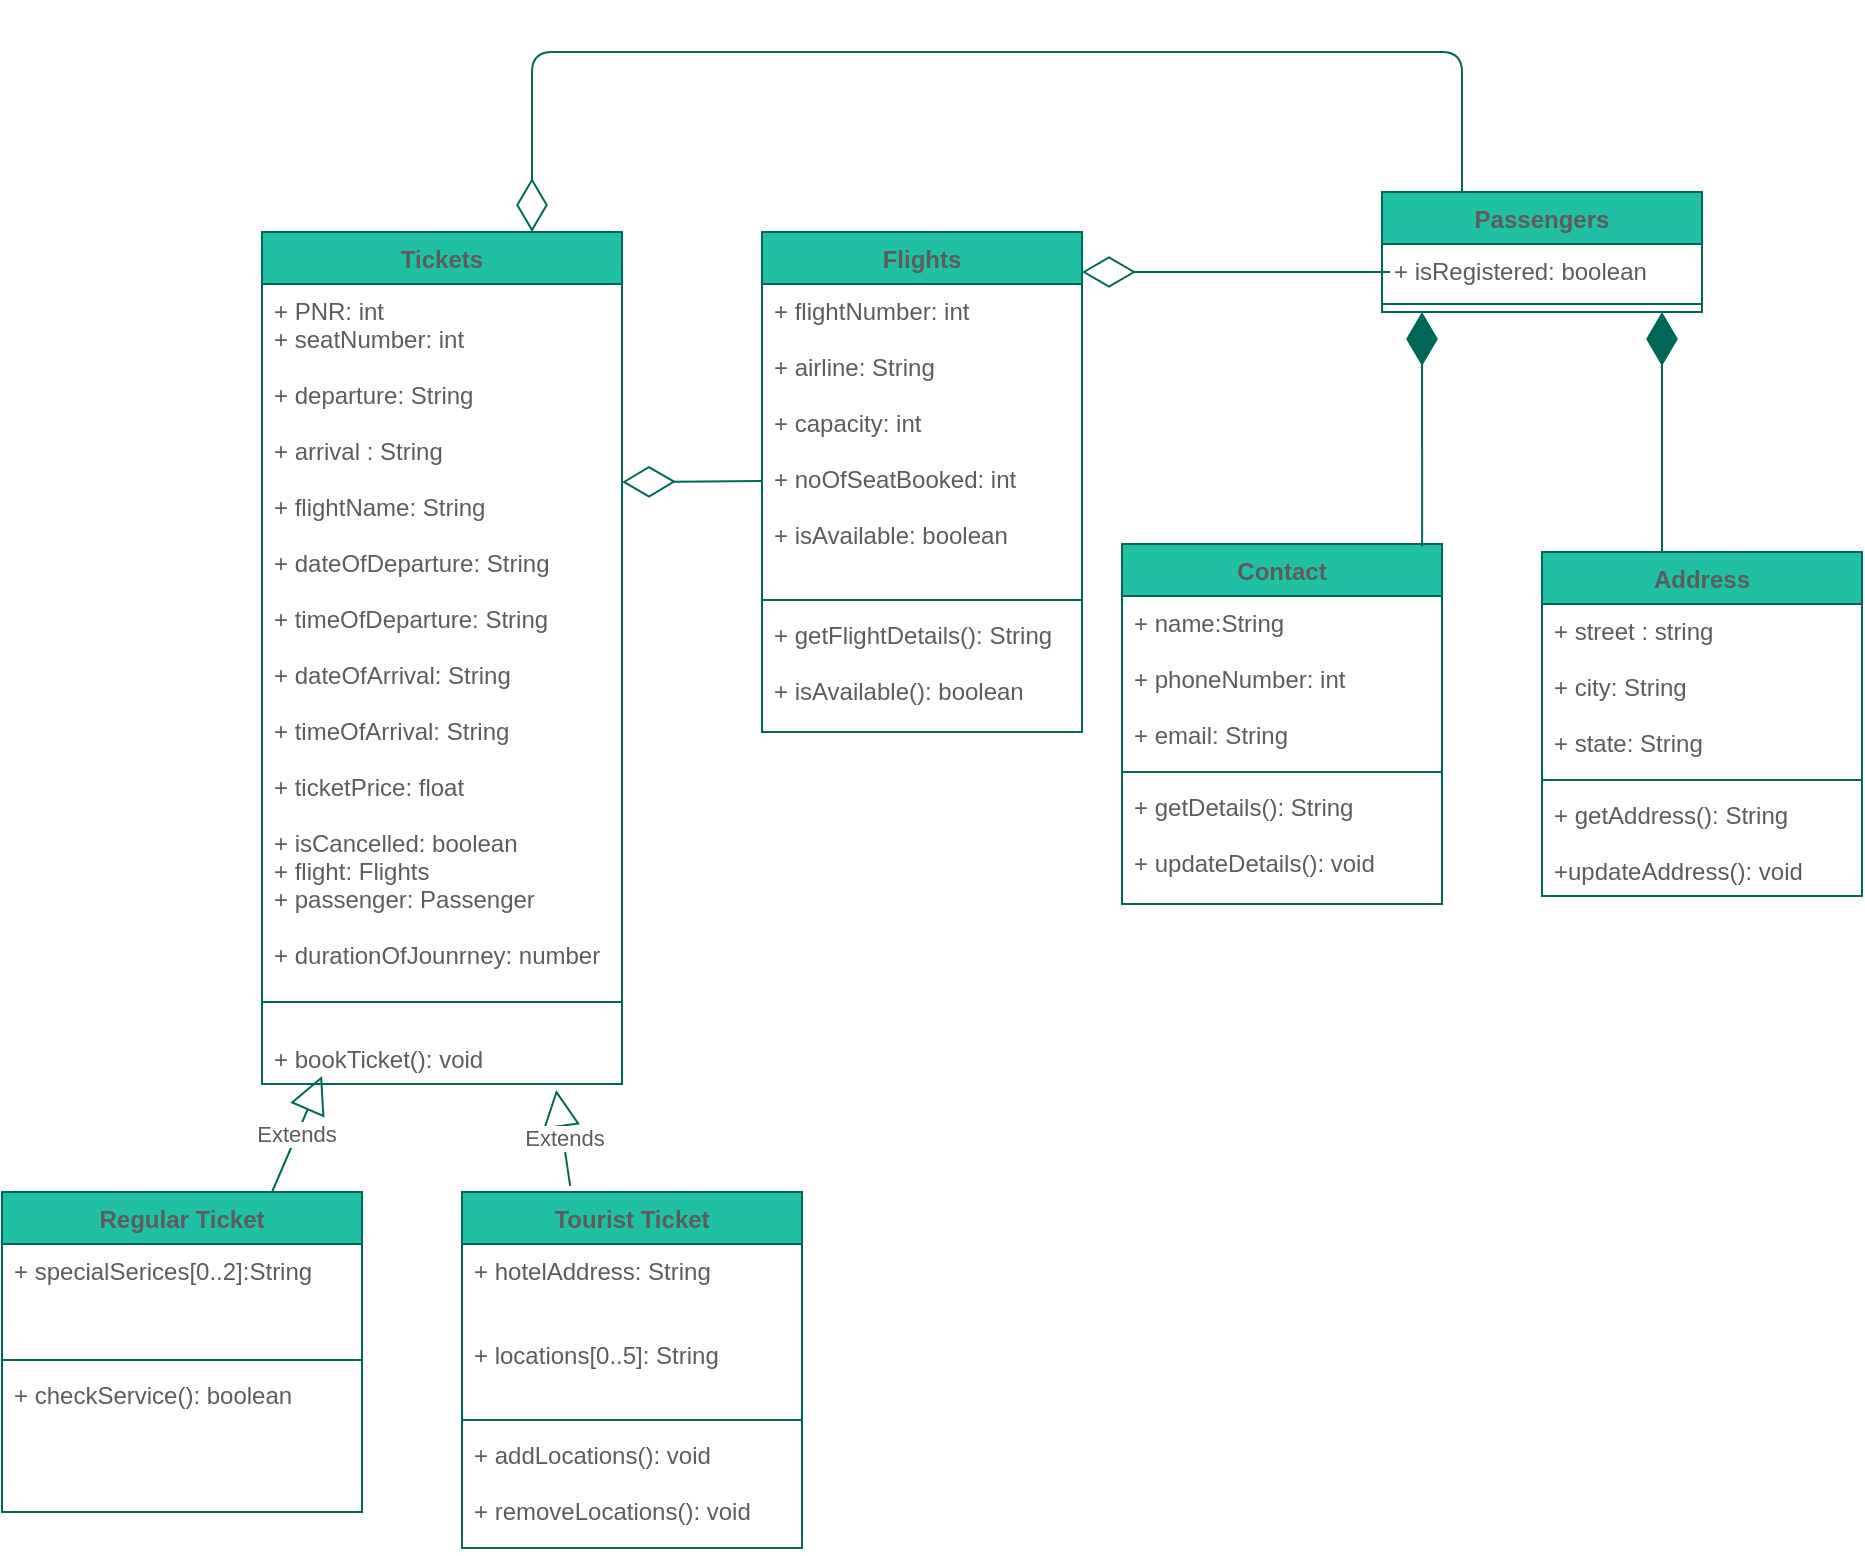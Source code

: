 <mxfile version="14.7.3" type="device"><diagram id="C5RBs43oDa-KdzZeNtuy" name="Page-1"><mxGraphModel dx="1935" dy="485" grid="1" gridSize="10" guides="1" tooltips="1" connect="1" arrows="1" fold="1" page="1" pageScale="1" pageWidth="827" pageHeight="1169" math="0" shadow="0"><root><mxCell id="WIyWlLk6GJQsqaUBKTNV-0"/><mxCell id="WIyWlLk6GJQsqaUBKTNV-1" parent="WIyWlLk6GJQsqaUBKTNV-0"/><mxCell id="CBcTDxzqHex4aIdPuvBg-0" value="Tickets" style="swimlane;fontStyle=1;align=center;verticalAlign=top;childLayout=stackLayout;horizontal=1;startSize=26;horizontalStack=0;resizeParent=1;resizeParentMax=0;resizeLast=0;collapsible=1;marginBottom=0;fillColor=#21C0A5;strokeColor=#006658;fontColor=#5C5C5C;" parent="WIyWlLk6GJQsqaUBKTNV-1" vertex="1"><mxGeometry x="10" y="290" width="180" height="426" as="geometry"/></mxCell><mxCell id="CBcTDxzqHex4aIdPuvBg-1" value="+ PNR: int&#xA;+ seatNumber: int&#xA;&#xA;+ departure: String&#xA;&#xA;+ arrival : String&#xA;&#xA;+ flightName: String&#xA;&#xA;+ dateOfDeparture: String&#xA;&#xA;+ timeOfDeparture: String&#xA;&#xA;+ dateOfArrival: String&#xA;&#xA;+ timeOfArrival: String&#xA;&#xA;+ ticketPrice: float&#xA;&#xA;+ isCancelled: boolean&#xA;+ flight: Flights&#xA;+ passenger: Passenger&#xA;&#xA;+ durationOfJounrney: number&#xA;&#xA;" style="text;strokeColor=none;fillColor=none;align=left;verticalAlign=top;spacingLeft=4;spacingRight=4;overflow=hidden;rotatable=0;points=[[0,0.5],[1,0.5]];portConstraint=eastwest;fontColor=#5C5C5C;" parent="CBcTDxzqHex4aIdPuvBg-0" vertex="1"><mxGeometry y="26" width="180" height="344" as="geometry"/></mxCell><mxCell id="CBcTDxzqHex4aIdPuvBg-2" value="" style="line;strokeWidth=1;fillColor=none;align=left;verticalAlign=middle;spacingTop=-1;spacingLeft=3;spacingRight=3;rotatable=0;labelPosition=right;points=[];portConstraint=eastwest;strokeColor=#006658;fontColor=#5C5C5C;" parent="CBcTDxzqHex4aIdPuvBg-0" vertex="1"><mxGeometry y="370" width="180" height="30" as="geometry"/></mxCell><mxCell id="CBcTDxzqHex4aIdPuvBg-3" value="+ bookTicket(): void" style="text;strokeColor=none;fillColor=none;align=left;verticalAlign=top;spacingLeft=4;spacingRight=4;overflow=hidden;rotatable=0;points=[[0,0.5],[1,0.5]];portConstraint=eastwest;fontColor=#5C5C5C;" parent="CBcTDxzqHex4aIdPuvBg-0" vertex="1"><mxGeometry y="400" width="180" height="26" as="geometry"/></mxCell><mxCell id="CBcTDxzqHex4aIdPuvBg-4" value="Flights" style="swimlane;fontStyle=1;align=center;verticalAlign=top;childLayout=stackLayout;horizontal=1;startSize=26;horizontalStack=0;resizeParent=1;resizeParentMax=0;resizeLast=0;collapsible=1;marginBottom=0;fillColor=#21C0A5;strokeColor=#006658;fontColor=#5C5C5C;" parent="WIyWlLk6GJQsqaUBKTNV-1" vertex="1"><mxGeometry x="260" y="290" width="160" height="250" as="geometry"/></mxCell><mxCell id="CBcTDxzqHex4aIdPuvBg-5" value="+ flightNumber: int&#xA;&#xA;+ airline: String&#xA;&#xA;+ capacity: int&#xA;&#xA;+ noOfSeatBooked: int&#xA;&#xA;+ isAvailable: boolean&#xA;" style="text;strokeColor=none;fillColor=none;align=left;verticalAlign=top;spacingLeft=4;spacingRight=4;overflow=hidden;rotatable=0;points=[[0,0.5],[1,0.5]];portConstraint=eastwest;fontColor=#5C5C5C;" parent="CBcTDxzqHex4aIdPuvBg-4" vertex="1"><mxGeometry y="26" width="160" height="154" as="geometry"/></mxCell><mxCell id="CBcTDxzqHex4aIdPuvBg-6" value="" style="line;strokeWidth=1;fillColor=none;align=left;verticalAlign=middle;spacingTop=-1;spacingLeft=3;spacingRight=3;rotatable=0;labelPosition=right;points=[];portConstraint=eastwest;strokeColor=#006658;fontColor=#5C5C5C;" parent="CBcTDxzqHex4aIdPuvBg-4" vertex="1"><mxGeometry y="180" width="160" height="8" as="geometry"/></mxCell><mxCell id="CBcTDxzqHex4aIdPuvBg-7" value="+ getFlightDetails(): String&#xA;&#xA;+ isAvailable(): boolean&#xA;" style="text;strokeColor=none;fillColor=none;align=left;verticalAlign=top;spacingLeft=4;spacingRight=4;overflow=hidden;rotatable=0;points=[[0,0.5],[1,0.5]];portConstraint=eastwest;fontColor=#5C5C5C;" parent="CBcTDxzqHex4aIdPuvBg-4" vertex="1"><mxGeometry y="188" width="160" height="62" as="geometry"/></mxCell><mxCell id="CBcTDxzqHex4aIdPuvBg-8" value="Passengers" style="swimlane;fontStyle=1;align=center;verticalAlign=top;childLayout=stackLayout;horizontal=1;startSize=26;horizontalStack=0;resizeParent=1;resizeParentMax=0;resizeLast=0;collapsible=1;marginBottom=0;fillColor=#21C0A5;strokeColor=#006658;fontColor=#5C5C5C;" parent="WIyWlLk6GJQsqaUBKTNV-1" vertex="1"><mxGeometry x="570" y="270" width="160" height="60" as="geometry"/></mxCell><mxCell id="CBcTDxzqHex4aIdPuvBg-9" value="+ isRegistered: boolean" style="text;strokeColor=none;fillColor=none;align=left;verticalAlign=top;spacingLeft=4;spacingRight=4;overflow=hidden;rotatable=0;points=[[0,0.5],[1,0.5]];portConstraint=eastwest;fontColor=#5C5C5C;" parent="CBcTDxzqHex4aIdPuvBg-8" vertex="1"><mxGeometry y="26" width="160" height="26" as="geometry"/></mxCell><mxCell id="CBcTDxzqHex4aIdPuvBg-10" value="" style="line;strokeWidth=1;fillColor=none;align=left;verticalAlign=middle;spacingTop=-1;spacingLeft=3;spacingRight=3;rotatable=0;labelPosition=right;points=[];portConstraint=eastwest;strokeColor=#006658;fontColor=#5C5C5C;" parent="CBcTDxzqHex4aIdPuvBg-8" vertex="1"><mxGeometry y="52" width="160" height="8" as="geometry"/></mxCell><mxCell id="CBcTDxzqHex4aIdPuvBg-16" value="Address" style="swimlane;fontStyle=1;align=center;verticalAlign=top;childLayout=stackLayout;horizontal=1;startSize=26;horizontalStack=0;resizeParent=1;resizeParentMax=0;resizeLast=0;collapsible=1;marginBottom=0;fillColor=#21C0A5;strokeColor=#006658;fontColor=#5C5C5C;" parent="WIyWlLk6GJQsqaUBKTNV-1" vertex="1"><mxGeometry x="650" y="450" width="160" height="172" as="geometry"/></mxCell><mxCell id="CBcTDxzqHex4aIdPuvBg-17" value="+ street : string&#xA;&#xA;+ city: String&#xA;&#xA;+ state: String&#xA;" style="text;strokeColor=none;fillColor=none;align=left;verticalAlign=top;spacingLeft=4;spacingRight=4;overflow=hidden;rotatable=0;points=[[0,0.5],[1,0.5]];portConstraint=eastwest;fontColor=#5C5C5C;" parent="CBcTDxzqHex4aIdPuvBg-16" vertex="1"><mxGeometry y="26" width="160" height="84" as="geometry"/></mxCell><mxCell id="CBcTDxzqHex4aIdPuvBg-18" value="" style="line;strokeWidth=1;fillColor=none;align=left;verticalAlign=middle;spacingTop=-1;spacingLeft=3;spacingRight=3;rotatable=0;labelPosition=right;points=[];portConstraint=eastwest;strokeColor=#006658;fontColor=#5C5C5C;" parent="CBcTDxzqHex4aIdPuvBg-16" vertex="1"><mxGeometry y="110" width="160" height="8" as="geometry"/></mxCell><mxCell id="CBcTDxzqHex4aIdPuvBg-19" value="+ getAddress(): String&#xA;&#xA;+updateAddress(): void&#xA;" style="text;strokeColor=none;fillColor=none;align=left;verticalAlign=top;spacingLeft=4;spacingRight=4;overflow=hidden;rotatable=0;points=[[0,0.5],[1,0.5]];portConstraint=eastwest;fontColor=#5C5C5C;" parent="CBcTDxzqHex4aIdPuvBg-16" vertex="1"><mxGeometry y="118" width="160" height="54" as="geometry"/></mxCell><mxCell id="CBcTDxzqHex4aIdPuvBg-20" value="Contact" style="swimlane;fontStyle=1;align=center;verticalAlign=top;childLayout=stackLayout;horizontal=1;startSize=26;horizontalStack=0;resizeParent=1;resizeParentMax=0;resizeLast=0;collapsible=1;marginBottom=0;fillColor=#21C0A5;strokeColor=#006658;fontColor=#5C5C5C;" parent="WIyWlLk6GJQsqaUBKTNV-1" vertex="1"><mxGeometry x="440" y="446" width="160" height="180" as="geometry"/></mxCell><mxCell id="CBcTDxzqHex4aIdPuvBg-21" value="+ name:String&#xA;&#xA;+ phoneNumber: int&#xA;&#xA;+ email: String&#xA;" style="text;strokeColor=none;fillColor=none;align=left;verticalAlign=top;spacingLeft=4;spacingRight=4;overflow=hidden;rotatable=0;points=[[0,0.5],[1,0.5]];portConstraint=eastwest;fontColor=#5C5C5C;" parent="CBcTDxzqHex4aIdPuvBg-20" vertex="1"><mxGeometry y="26" width="160" height="84" as="geometry"/></mxCell><mxCell id="CBcTDxzqHex4aIdPuvBg-22" value="" style="line;strokeWidth=1;fillColor=none;align=left;verticalAlign=middle;spacingTop=-1;spacingLeft=3;spacingRight=3;rotatable=0;labelPosition=right;points=[];portConstraint=eastwest;strokeColor=#006658;fontColor=#5C5C5C;" parent="CBcTDxzqHex4aIdPuvBg-20" vertex="1"><mxGeometry y="110" width="160" height="8" as="geometry"/></mxCell><mxCell id="CBcTDxzqHex4aIdPuvBg-23" value="+ getDetails(): String&#xA;&#xA;+ updateDetails(): void&#xA;" style="text;strokeColor=none;fillColor=none;align=left;verticalAlign=top;spacingLeft=4;spacingRight=4;overflow=hidden;rotatable=0;points=[[0,0.5],[1,0.5]];portConstraint=eastwest;fontColor=#5C5C5C;" parent="CBcTDxzqHex4aIdPuvBg-20" vertex="1"><mxGeometry y="118" width="160" height="62" as="geometry"/></mxCell><mxCell id="CBcTDxzqHex4aIdPuvBg-35" value="Regular Ticket" style="swimlane;fontStyle=1;align=center;verticalAlign=top;childLayout=stackLayout;horizontal=1;startSize=26;horizontalStack=0;resizeParent=1;resizeParentMax=0;resizeLast=0;collapsible=1;marginBottom=0;fillColor=#21C0A5;strokeColor=#006658;fontColor=#5C5C5C;" parent="WIyWlLk6GJQsqaUBKTNV-1" vertex="1"><mxGeometry x="-120" y="770" width="180" height="160" as="geometry"/></mxCell><mxCell id="CBcTDxzqHex4aIdPuvBg-36" value="+ specialSerices[0..2]:String " style="text;strokeColor=none;fillColor=none;align=left;verticalAlign=top;spacingLeft=4;spacingRight=4;overflow=hidden;rotatable=0;points=[[0,0.5],[1,0.5]];portConstraint=eastwest;fontColor=#5C5C5C;" parent="CBcTDxzqHex4aIdPuvBg-35" vertex="1"><mxGeometry y="26" width="180" height="54" as="geometry"/></mxCell><mxCell id="CBcTDxzqHex4aIdPuvBg-37" value="" style="line;strokeWidth=1;fillColor=none;align=left;verticalAlign=middle;spacingTop=-1;spacingLeft=3;spacingRight=3;rotatable=0;labelPosition=right;points=[];portConstraint=eastwest;strokeColor=#006658;fontColor=#5C5C5C;" parent="CBcTDxzqHex4aIdPuvBg-35" vertex="1"><mxGeometry y="80" width="180" height="8" as="geometry"/></mxCell><mxCell id="CBcTDxzqHex4aIdPuvBg-38" value="+ checkService(): boolean" style="text;strokeColor=none;fillColor=none;align=left;verticalAlign=top;spacingLeft=4;spacingRight=4;overflow=hidden;rotatable=0;points=[[0,0.5],[1,0.5]];portConstraint=eastwest;fontColor=#5C5C5C;" parent="CBcTDxzqHex4aIdPuvBg-35" vertex="1"><mxGeometry y="88" width="180" height="72" as="geometry"/></mxCell><mxCell id="CBcTDxzqHex4aIdPuvBg-39" value="Tourist Ticket" style="swimlane;fontStyle=1;align=center;verticalAlign=top;childLayout=stackLayout;horizontal=1;startSize=26;horizontalStack=0;resizeParent=1;resizeParentMax=0;resizeLast=0;collapsible=1;marginBottom=0;fillColor=#21C0A5;strokeColor=#006658;fontColor=#5C5C5C;" parent="WIyWlLk6GJQsqaUBKTNV-1" vertex="1"><mxGeometry x="110" y="770" width="170" height="178" as="geometry"/></mxCell><mxCell id="CBcTDxzqHex4aIdPuvBg-40" value="+ hotelAddress: String&#xA;&#xA;&#xA;+ locations[0..5]: String&#xA;" style="text;strokeColor=none;fillColor=none;align=left;verticalAlign=top;spacingLeft=4;spacingRight=4;overflow=hidden;rotatable=0;points=[[0,0.5],[1,0.5]];portConstraint=eastwest;fontColor=#5C5C5C;" parent="CBcTDxzqHex4aIdPuvBg-39" vertex="1"><mxGeometry y="26" width="170" height="84" as="geometry"/></mxCell><mxCell id="CBcTDxzqHex4aIdPuvBg-41" value="" style="line;strokeWidth=1;fillColor=none;align=left;verticalAlign=middle;spacingTop=-1;spacingLeft=3;spacingRight=3;rotatable=0;labelPosition=right;points=[];portConstraint=eastwest;strokeColor=#006658;fontColor=#5C5C5C;" parent="CBcTDxzqHex4aIdPuvBg-39" vertex="1"><mxGeometry y="110" width="170" height="8" as="geometry"/></mxCell><mxCell id="CBcTDxzqHex4aIdPuvBg-42" value="+ addLocations(): void&#xA;&#xA;+ removeLocations(): void&#xA;" style="text;strokeColor=none;fillColor=none;align=left;verticalAlign=top;spacingLeft=4;spacingRight=4;overflow=hidden;rotatable=0;points=[[0,0.5],[1,0.5]];portConstraint=eastwest;fontColor=#5C5C5C;" parent="CBcTDxzqHex4aIdPuvBg-39" vertex="1"><mxGeometry y="118" width="170" height="60" as="geometry"/></mxCell><mxCell id="RtPuGeWUSU_zZzNH_e-w-5" value="" style="endArrow=diamondThin;endFill=1;endSize=24;html=1;exitX=0.375;exitY=0;exitDx=0;exitDy=0;exitPerimeter=0;strokeColor=#006658;fontColor=#5C5C5C;" parent="WIyWlLk6GJQsqaUBKTNV-1" source="CBcTDxzqHex4aIdPuvBg-16" edge="1"><mxGeometry width="160" relative="1" as="geometry"><mxPoint x="660" y="400" as="sourcePoint"/><mxPoint x="710" y="330" as="targetPoint"/></mxGeometry></mxCell><mxCell id="RtPuGeWUSU_zZzNH_e-w-9" value="" style="endArrow=diamondThin;endFill=0;endSize=24;html=1;strokeColor=#006658;fontColor=#5C5C5C;" parent="WIyWlLk6GJQsqaUBKTNV-1" edge="1"><mxGeometry width="160" relative="1" as="geometry"><mxPoint x="574" y="310" as="sourcePoint"/><mxPoint x="420" y="310" as="targetPoint"/></mxGeometry></mxCell><mxCell id="RtPuGeWUSU_zZzNH_e-w-3" value="" style="endArrow=diamondThin;endFill=1;endSize=24;html=1;exitX=0.938;exitY=0.006;exitDx=0;exitDy=0;exitPerimeter=0;strokeColor=#006658;fontColor=#5C5C5C;" parent="WIyWlLk6GJQsqaUBKTNV-1" source="CBcTDxzqHex4aIdPuvBg-20" edge="1"><mxGeometry width="160" relative="1" as="geometry"><mxPoint x="590" y="440" as="sourcePoint"/><mxPoint x="590" y="330" as="targetPoint"/></mxGeometry></mxCell><mxCell id="h8BhHpYqA6dchDIyy728-0" value="" style="endArrow=diamondThin;endFill=0;endSize=24;html=1;entryX=0.75;entryY=0;entryDx=0;entryDy=0;exitX=0.25;exitY=0;exitDx=0;exitDy=0;strokeColor=#006658;fontColor=#5C5C5C;" parent="WIyWlLk6GJQsqaUBKTNV-1" source="CBcTDxzqHex4aIdPuvBg-8" target="CBcTDxzqHex4aIdPuvBg-0" edge="1"><mxGeometry width="160" relative="1" as="geometry"><mxPoint x="610" y="260" as="sourcePoint"/><mxPoint x="300" y="210" as="targetPoint"/><Array as="points"><mxPoint x="610" y="200"/><mxPoint x="360" y="200"/><mxPoint x="370" y="200"/><mxPoint x="145" y="200"/></Array></mxGeometry></mxCell><mxCell id="myPwWeiH4qBs-MP-KmbD-3" value="Extends" style="endArrow=block;endSize=16;endFill=0;html=1;exitX=0.75;exitY=0;exitDx=0;exitDy=0;entryX=0.167;entryY=0.846;entryDx=0;entryDy=0;entryPerimeter=0;strokeColor=#006658;fontColor=#5C5C5C;" edge="1" parent="WIyWlLk6GJQsqaUBKTNV-1" source="CBcTDxzqHex4aIdPuvBg-35" target="CBcTDxzqHex4aIdPuvBg-3"><mxGeometry width="160" relative="1" as="geometry"><mxPoint x="-100" y="740" as="sourcePoint"/><mxPoint x="40" y="690" as="targetPoint"/></mxGeometry></mxCell><mxCell id="myPwWeiH4qBs-MP-KmbD-4" value="Extends" style="endArrow=block;endSize=16;endFill=0;html=1;exitX=0.318;exitY=-0.017;exitDx=0;exitDy=0;exitPerimeter=0;entryX=0.817;entryY=1.115;entryDx=0;entryDy=0;entryPerimeter=0;strokeColor=#006658;fontColor=#5C5C5C;" edge="1" parent="WIyWlLk6GJQsqaUBKTNV-1" source="CBcTDxzqHex4aIdPuvBg-39" target="CBcTDxzqHex4aIdPuvBg-3"><mxGeometry width="160" relative="1" as="geometry"><mxPoint x="10" y="690" as="sourcePoint"/><mxPoint x="170" y="690" as="targetPoint"/></mxGeometry></mxCell><mxCell id="myPwWeiH4qBs-MP-KmbD-5" value="" style="endArrow=diamondThin;endFill=0;endSize=24;html=1;fontColor=#5C5C5C;strokeColor=#006658;fillColor=#21C0A5;" edge="1" parent="WIyWlLk6GJQsqaUBKTNV-1"><mxGeometry width="160" relative="1" as="geometry"><mxPoint x="260" y="414.5" as="sourcePoint"/><mxPoint x="190" y="415" as="targetPoint"/></mxGeometry></mxCell></root></mxGraphModel></diagram></mxfile>